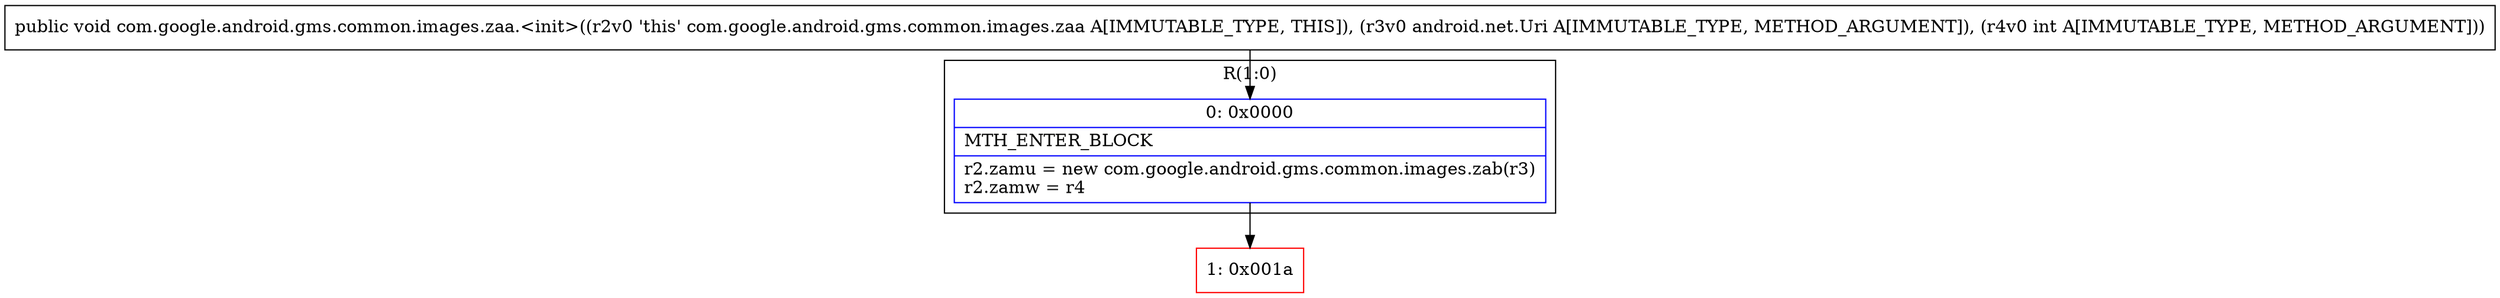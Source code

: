digraph "CFG forcom.google.android.gms.common.images.zaa.\<init\>(Landroid\/net\/Uri;I)V" {
subgraph cluster_Region_1884050468 {
label = "R(1:0)";
node [shape=record,color=blue];
Node_0 [shape=record,label="{0\:\ 0x0000|MTH_ENTER_BLOCK\l|r2.zamu = new com.google.android.gms.common.images.zab(r3)\lr2.zamw = r4\l}"];
}
Node_1 [shape=record,color=red,label="{1\:\ 0x001a}"];
MethodNode[shape=record,label="{public void com.google.android.gms.common.images.zaa.\<init\>((r2v0 'this' com.google.android.gms.common.images.zaa A[IMMUTABLE_TYPE, THIS]), (r3v0 android.net.Uri A[IMMUTABLE_TYPE, METHOD_ARGUMENT]), (r4v0 int A[IMMUTABLE_TYPE, METHOD_ARGUMENT])) }"];
MethodNode -> Node_0;
Node_0 -> Node_1;
}

